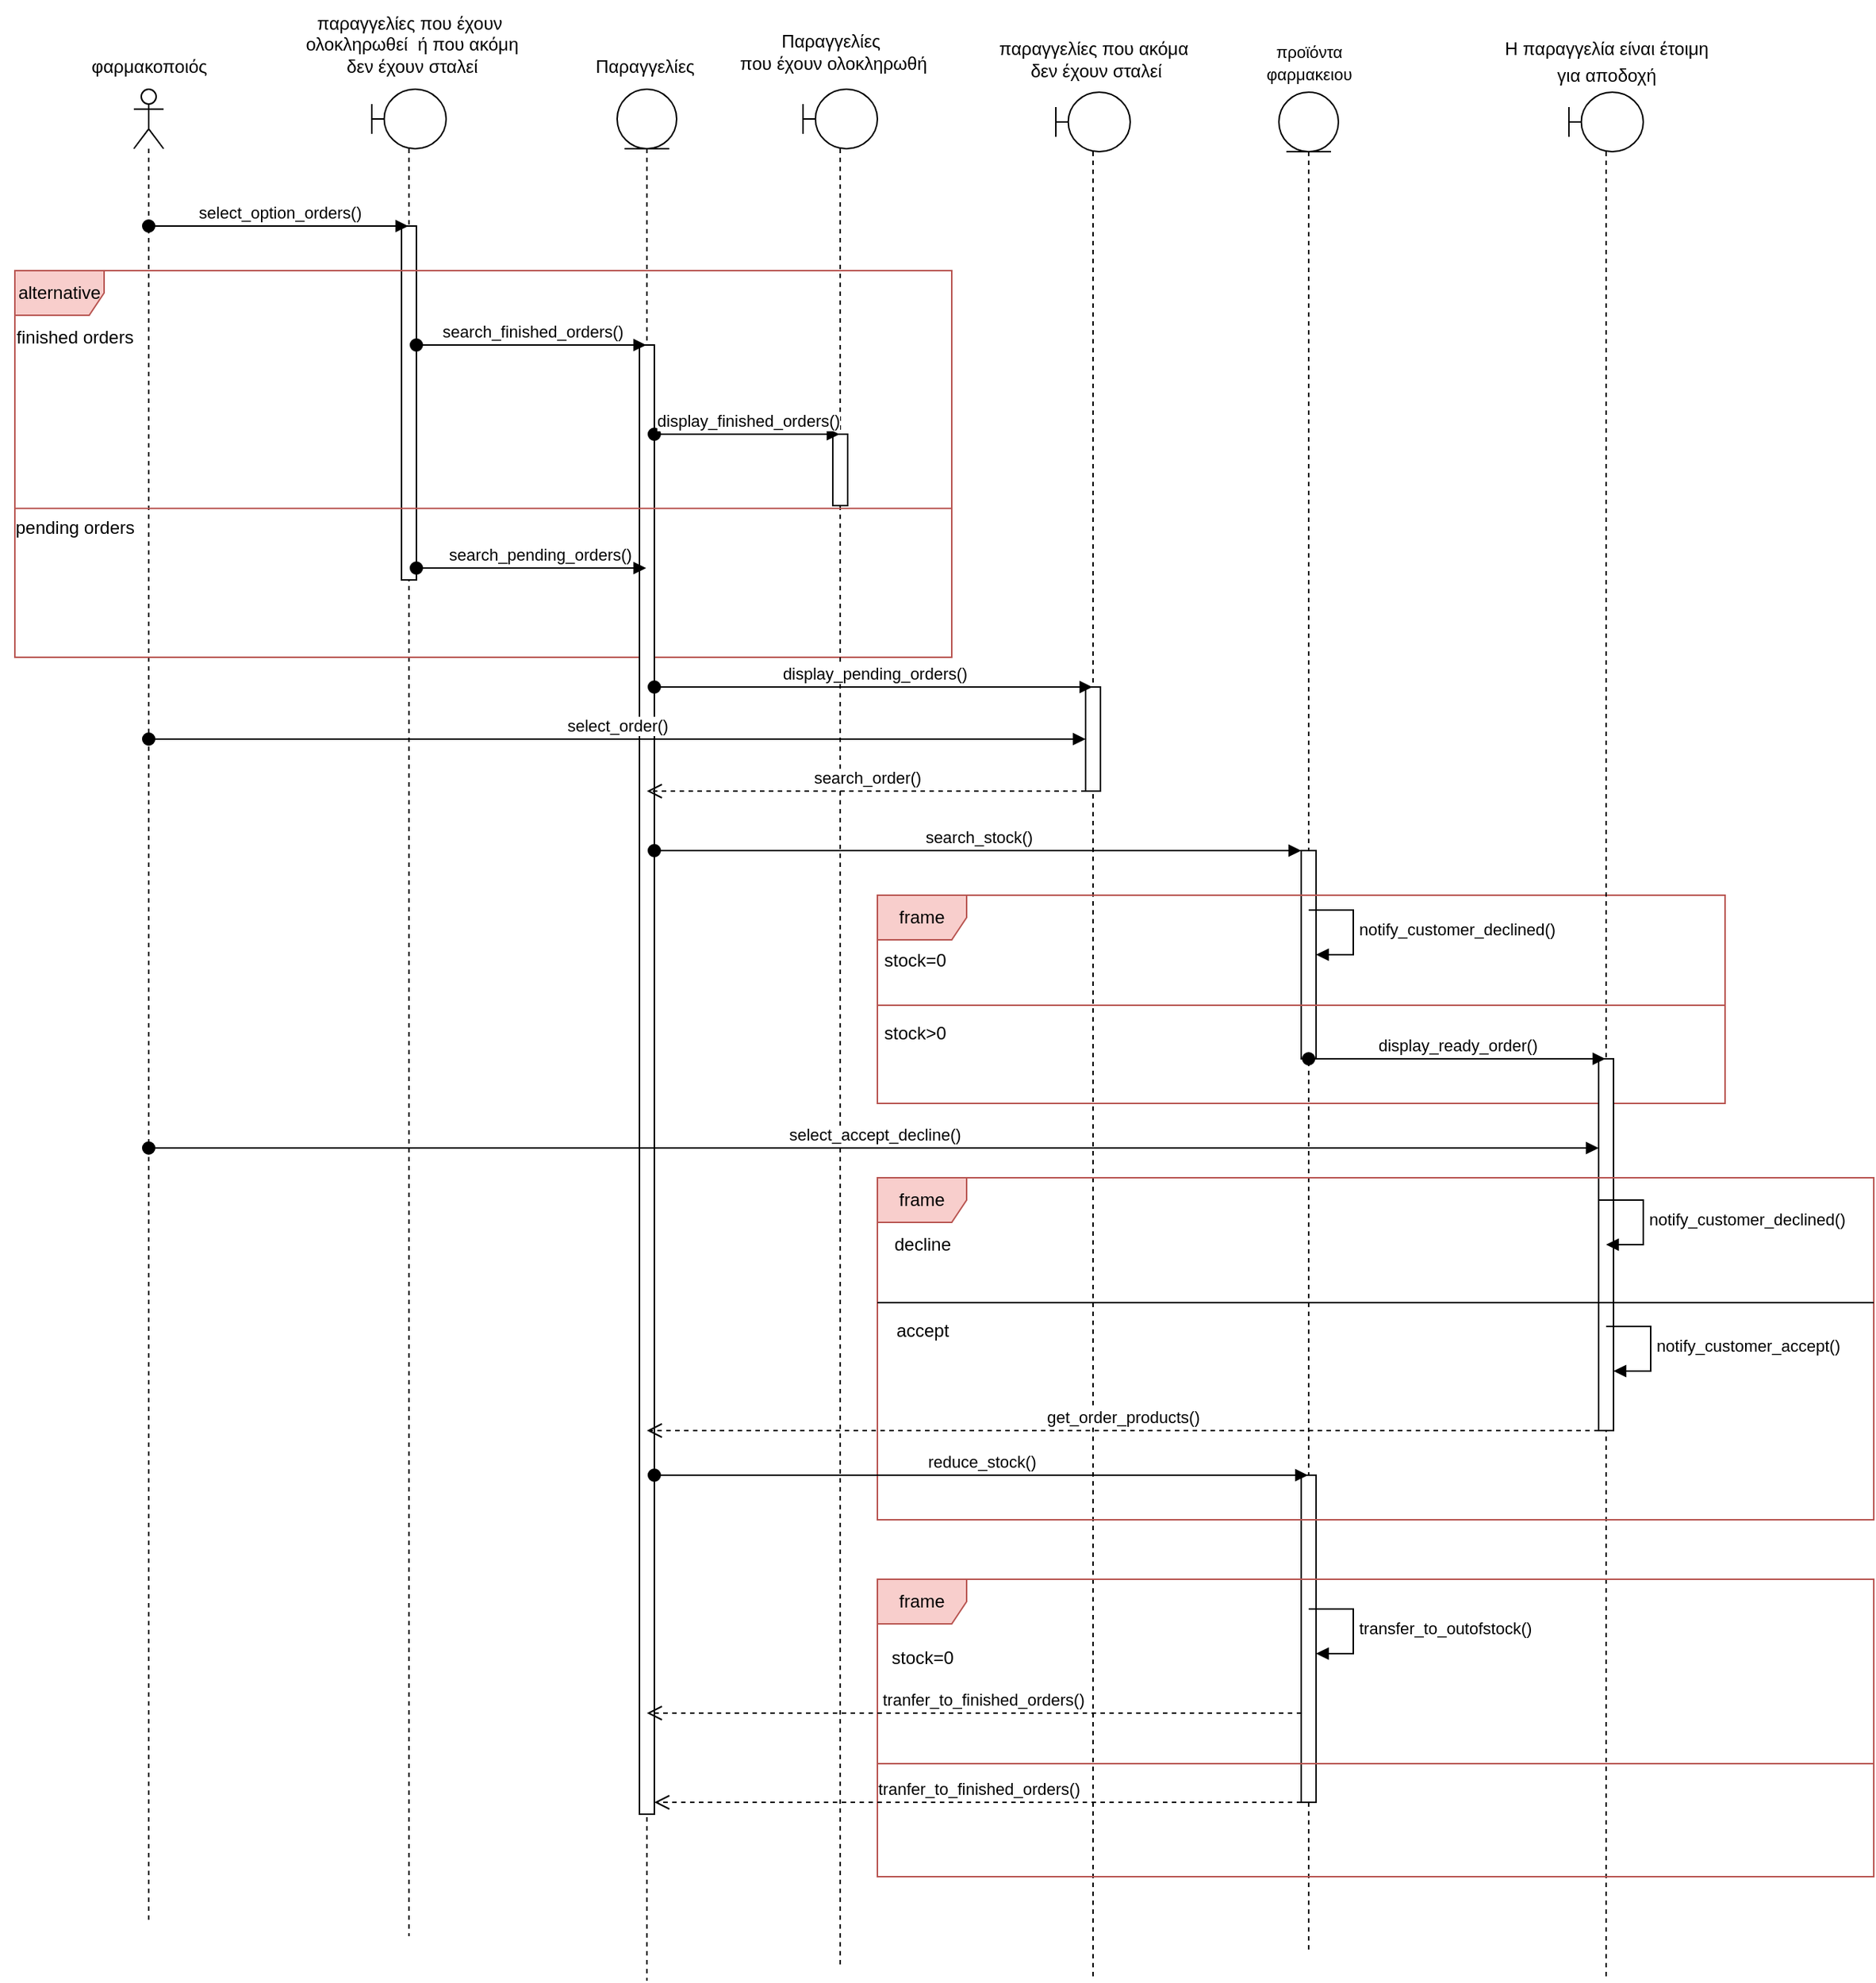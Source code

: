 <mxfile version="21.2.1" type="device">
  <diagram name="Page-1" id="kONI2-lpgF3Xa1J8oByj">
    <mxGraphModel dx="281" dy="613" grid="1" gridSize="10" guides="1" tooltips="1" connect="1" arrows="1" fold="1" page="1" pageScale="1" pageWidth="850" pageHeight="1100" math="0" shadow="0">
      <root>
        <mxCell id="0" />
        <mxCell id="1" parent="0" />
        <mxCell id="vUK2pE5NFXpl0ztqClt7-2" value="" style="shape=umlLifeline;perimeter=lifelinePerimeter;whiteSpace=wrap;html=1;container=1;dropTarget=0;collapsible=0;recursiveResize=0;outlineConnect=0;portConstraint=eastwest;newEdgeStyle={&quot;edgeStyle&quot;:&quot;elbowEdgeStyle&quot;,&quot;elbow&quot;:&quot;vertical&quot;,&quot;curved&quot;:0,&quot;rounded&quot;:0};participant=umlActor;" vertex="1" parent="1">
          <mxGeometry x="100" y="78" width="20" height="1232" as="geometry" />
        </mxCell>
        <mxCell id="vUK2pE5NFXpl0ztqClt7-3" value="φαρμακοποιός" style="text;html=1;align=center;verticalAlign=middle;resizable=0;points=[];autosize=1;strokeColor=none;fillColor=none;" vertex="1" parent="1">
          <mxGeometry x="60" y="48" width="100" height="30" as="geometry" />
        </mxCell>
        <mxCell id="vUK2pE5NFXpl0ztqClt7-4" value="" style="shape=umlLifeline;perimeter=lifelinePerimeter;whiteSpace=wrap;html=1;container=1;dropTarget=0;collapsible=0;recursiveResize=0;outlineConnect=0;portConstraint=eastwest;newEdgeStyle={&quot;edgeStyle&quot;:&quot;elbowEdgeStyle&quot;,&quot;elbow&quot;:&quot;vertical&quot;,&quot;curved&quot;:0,&quot;rounded&quot;:0};participant=umlBoundary;" vertex="1" parent="1">
          <mxGeometry x="260" y="78" width="50" height="1242" as="geometry" />
        </mxCell>
        <mxCell id="vUK2pE5NFXpl0ztqClt7-7" value="" style="html=1;points=[];perimeter=orthogonalPerimeter;outlineConnect=0;targetShapes=umlLifeline;portConstraint=eastwest;newEdgeStyle={&quot;edgeStyle&quot;:&quot;elbowEdgeStyle&quot;,&quot;elbow&quot;:&quot;vertical&quot;,&quot;curved&quot;:0,&quot;rounded&quot;:0};" vertex="1" parent="vUK2pE5NFXpl0ztqClt7-4">
          <mxGeometry x="20" y="92" width="10" height="238" as="geometry" />
        </mxCell>
        <mxCell id="vUK2pE5NFXpl0ztqClt7-5" value="παραγγελίες που έχουν&lt;br&gt;&amp;nbsp;ολοκληρωθεί&amp;nbsp; ή που ακόμη&lt;br&gt;&amp;nbsp;δεν έχουν σταλεί" style="text;html=1;align=center;verticalAlign=middle;resizable=0;points=[];autosize=1;strokeColor=none;fillColor=none;" vertex="1" parent="1">
          <mxGeometry x="200" y="18" width="170" height="60" as="geometry" />
        </mxCell>
        <mxCell id="vUK2pE5NFXpl0ztqClt7-6" value="select_option_orders()" style="html=1;verticalAlign=bottom;startArrow=oval;startFill=1;endArrow=block;startSize=8;edgeStyle=elbowEdgeStyle;elbow=vertical;curved=0;rounded=0;" edge="1" parent="1" source="vUK2pE5NFXpl0ztqClt7-2" target="vUK2pE5NFXpl0ztqClt7-4">
          <mxGeometry width="60" relative="1" as="geometry">
            <mxPoint x="150" y="160" as="sourcePoint" />
            <mxPoint x="210" y="160" as="targetPoint" />
            <Array as="points">
              <mxPoint x="250" y="170" />
            </Array>
          </mxGeometry>
        </mxCell>
        <mxCell id="vUK2pE5NFXpl0ztqClt7-8" value="alternative" style="shape=umlFrame;whiteSpace=wrap;html=1;pointerEvents=0;fillColor=#f8cecc;strokeColor=#b85450;" vertex="1" parent="1">
          <mxGeometry x="20" y="200" width="630" height="260" as="geometry" />
        </mxCell>
        <mxCell id="vUK2pE5NFXpl0ztqClt7-9" value="finished orders" style="text;html=1;align=center;verticalAlign=middle;resizable=0;points=[];autosize=1;strokeColor=none;fillColor=none;" vertex="1" parent="1">
          <mxGeometry x="10" y="230" width="100" height="30" as="geometry" />
        </mxCell>
        <mxCell id="vUK2pE5NFXpl0ztqClt7-10" value="" style="shape=umlLifeline;perimeter=lifelinePerimeter;whiteSpace=wrap;html=1;container=1;dropTarget=0;collapsible=0;recursiveResize=0;outlineConnect=0;portConstraint=eastwest;newEdgeStyle={&quot;edgeStyle&quot;:&quot;elbowEdgeStyle&quot;,&quot;elbow&quot;:&quot;vertical&quot;,&quot;curved&quot;:0,&quot;rounded&quot;:0};participant=umlEntity;" vertex="1" parent="1">
          <mxGeometry x="425" y="78" width="40" height="1272" as="geometry" />
        </mxCell>
        <mxCell id="vUK2pE5NFXpl0ztqClt7-13" value="" style="html=1;points=[];perimeter=orthogonalPerimeter;outlineConnect=0;targetShapes=umlLifeline;portConstraint=eastwest;newEdgeStyle={&quot;edgeStyle&quot;:&quot;elbowEdgeStyle&quot;,&quot;elbow&quot;:&quot;vertical&quot;,&quot;curved&quot;:0,&quot;rounded&quot;:0};" vertex="1" parent="vUK2pE5NFXpl0ztqClt7-10">
          <mxGeometry x="15" y="172" width="10" height="988" as="geometry" />
        </mxCell>
        <mxCell id="vUK2pE5NFXpl0ztqClt7-11" value="Παραγγελίες&amp;nbsp;" style="text;html=1;align=center;verticalAlign=middle;resizable=0;points=[];autosize=1;strokeColor=none;fillColor=none;" vertex="1" parent="1">
          <mxGeometry x="400" y="48" width="90" height="30" as="geometry" />
        </mxCell>
        <mxCell id="vUK2pE5NFXpl0ztqClt7-12" value="search_finished_orders()" style="html=1;verticalAlign=bottom;startArrow=oval;startFill=1;endArrow=block;startSize=8;edgeStyle=elbowEdgeStyle;elbow=vertical;curved=0;rounded=0;" edge="1" parent="1" source="vUK2pE5NFXpl0ztqClt7-7" target="vUK2pE5NFXpl0ztqClt7-10">
          <mxGeometry width="60" relative="1" as="geometry">
            <mxPoint x="350" y="250" as="sourcePoint" />
            <mxPoint x="410" y="250" as="targetPoint" />
            <Array as="points">
              <mxPoint x="420" y="250" />
            </Array>
          </mxGeometry>
        </mxCell>
        <mxCell id="vUK2pE5NFXpl0ztqClt7-14" value="" style="shape=umlLifeline;perimeter=lifelinePerimeter;whiteSpace=wrap;html=1;container=1;dropTarget=0;collapsible=0;recursiveResize=0;outlineConnect=0;portConstraint=eastwest;newEdgeStyle={&quot;edgeStyle&quot;:&quot;elbowEdgeStyle&quot;,&quot;elbow&quot;:&quot;vertical&quot;,&quot;curved&quot;:0,&quot;rounded&quot;:0};participant=umlBoundary;" vertex="1" parent="1">
          <mxGeometry x="550" y="78" width="50" height="1262" as="geometry" />
        </mxCell>
        <mxCell id="vUK2pE5NFXpl0ztqClt7-17" value="" style="html=1;points=[];perimeter=orthogonalPerimeter;outlineConnect=0;targetShapes=umlLifeline;portConstraint=eastwest;newEdgeStyle={&quot;edgeStyle&quot;:&quot;elbowEdgeStyle&quot;,&quot;elbow&quot;:&quot;vertical&quot;,&quot;curved&quot;:0,&quot;rounded&quot;:0};" vertex="1" parent="vUK2pE5NFXpl0ztqClt7-14">
          <mxGeometry x="20" y="232" width="10" height="48" as="geometry" />
        </mxCell>
        <mxCell id="vUK2pE5NFXpl0ztqClt7-15" value="Παραγγελίες&amp;nbsp;&lt;br&gt;που έχουν ολοκληρωθή" style="text;html=1;align=center;verticalAlign=middle;resizable=0;points=[];autosize=1;strokeColor=none;fillColor=none;" vertex="1" parent="1">
          <mxGeometry x="495" y="33" width="150" height="40" as="geometry" />
        </mxCell>
        <mxCell id="vUK2pE5NFXpl0ztqClt7-16" value="display_finished_orders()" style="html=1;verticalAlign=bottom;startArrow=oval;startFill=1;endArrow=block;startSize=8;edgeStyle=elbowEdgeStyle;elbow=vertical;curved=0;rounded=0;" edge="1" parent="1" source="vUK2pE5NFXpl0ztqClt7-13" target="vUK2pE5NFXpl0ztqClt7-14">
          <mxGeometry width="60" relative="1" as="geometry">
            <mxPoint x="480" y="299.5" as="sourcePoint" />
            <mxPoint x="540" y="299.5" as="targetPoint" />
            <Array as="points">
              <mxPoint x="490" y="310" />
              <mxPoint x="550" y="310" />
            </Array>
          </mxGeometry>
        </mxCell>
        <mxCell id="vUK2pE5NFXpl0ztqClt7-18" value="" style="shape=umlLifeline;perimeter=lifelinePerimeter;whiteSpace=wrap;html=1;container=1;dropTarget=0;collapsible=0;recursiveResize=0;outlineConnect=0;portConstraint=eastwest;newEdgeStyle={&quot;edgeStyle&quot;:&quot;elbowEdgeStyle&quot;,&quot;elbow&quot;:&quot;vertical&quot;,&quot;curved&quot;:0,&quot;rounded&quot;:0};participant=umlBoundary;" vertex="1" parent="1">
          <mxGeometry x="720" y="80" width="50" height="1270" as="geometry" />
        </mxCell>
        <mxCell id="vUK2pE5NFXpl0ztqClt7-25" value="" style="html=1;points=[];perimeter=orthogonalPerimeter;outlineConnect=0;targetShapes=umlLifeline;portConstraint=eastwest;newEdgeStyle={&quot;edgeStyle&quot;:&quot;elbowEdgeStyle&quot;,&quot;elbow&quot;:&quot;vertical&quot;,&quot;curved&quot;:0,&quot;rounded&quot;:0};" vertex="1" parent="vUK2pE5NFXpl0ztqClt7-18">
          <mxGeometry x="20" y="400" width="10" height="70" as="geometry" />
        </mxCell>
        <mxCell id="vUK2pE5NFXpl0ztqClt7-19" value="search_pending_orders()" style="html=1;verticalAlign=bottom;startArrow=oval;startFill=1;endArrow=block;startSize=8;edgeStyle=elbowEdgeStyle;elbow=vertical;curved=0;rounded=0;" edge="1" parent="1" source="vUK2pE5NFXpl0ztqClt7-7" target="vUK2pE5NFXpl0ztqClt7-10">
          <mxGeometry x="0.077" width="60" relative="1" as="geometry">
            <mxPoint x="460" y="400" as="sourcePoint" />
            <mxPoint x="430" y="400" as="targetPoint" />
            <Array as="points">
              <mxPoint x="400" y="400" />
              <mxPoint x="420" y="410" />
            </Array>
            <mxPoint as="offset" />
          </mxGeometry>
        </mxCell>
        <mxCell id="vUK2pE5NFXpl0ztqClt7-21" value="" style="endArrow=none;html=1;rounded=0;entryX=1;entryY=0.615;entryDx=0;entryDy=0;entryPerimeter=0;exitX=0;exitY=0.615;exitDx=0;exitDy=0;exitPerimeter=0;fillColor=#f8cecc;strokeColor=#b85450;" edge="1" parent="1" source="vUK2pE5NFXpl0ztqClt7-8" target="vUK2pE5NFXpl0ztqClt7-8">
          <mxGeometry width="50" height="50" relative="1" as="geometry">
            <mxPoint x="450" y="320" as="sourcePoint" />
            <mxPoint x="500" y="270" as="targetPoint" />
          </mxGeometry>
        </mxCell>
        <mxCell id="vUK2pE5NFXpl0ztqClt7-22" value="pending orders" style="text;html=1;align=center;verticalAlign=middle;resizable=0;points=[];autosize=1;strokeColor=none;fillColor=none;" vertex="1" parent="1">
          <mxGeometry x="10" y="358" width="100" height="30" as="geometry" />
        </mxCell>
        <mxCell id="vUK2pE5NFXpl0ztqClt7-23" value="παραγγελίες που ακόμα&lt;br&gt;&amp;nbsp;δεν έχουν σταλεί" style="text;html=1;align=center;verticalAlign=middle;resizable=0;points=[];autosize=1;strokeColor=none;fillColor=none;" vertex="1" parent="1">
          <mxGeometry x="670" y="38" width="150" height="40" as="geometry" />
        </mxCell>
        <mxCell id="vUK2pE5NFXpl0ztqClt7-24" value="display_pending_orders()" style="html=1;verticalAlign=bottom;startArrow=oval;startFill=1;endArrow=block;startSize=8;edgeStyle=elbowEdgeStyle;elbow=vertical;curved=0;rounded=0;" edge="1" parent="1" target="vUK2pE5NFXpl0ztqClt7-18">
          <mxGeometry width="60" relative="1" as="geometry">
            <mxPoint x="450" y="480" as="sourcePoint" />
            <mxPoint x="660" y="590" as="targetPoint" />
            <Array as="points">
              <mxPoint x="670" y="480" />
            </Array>
          </mxGeometry>
        </mxCell>
        <mxCell id="vUK2pE5NFXpl0ztqClt7-26" value="select_order()" style="html=1;verticalAlign=bottom;startArrow=oval;startFill=1;endArrow=block;startSize=8;edgeStyle=elbowEdgeStyle;elbow=vertical;curved=0;rounded=0;" edge="1" parent="1" source="vUK2pE5NFXpl0ztqClt7-2" target="vUK2pE5NFXpl0ztqClt7-25">
          <mxGeometry width="60" relative="1" as="geometry">
            <mxPoint x="600" y="590" as="sourcePoint" />
            <mxPoint x="660" y="590" as="targetPoint" />
          </mxGeometry>
        </mxCell>
        <mxCell id="vUK2pE5NFXpl0ztqClt7-27" value="" style="shape=umlLifeline;perimeter=lifelinePerimeter;whiteSpace=wrap;html=1;container=1;dropTarget=0;collapsible=0;recursiveResize=0;outlineConnect=0;portConstraint=eastwest;newEdgeStyle={&quot;edgeStyle&quot;:&quot;elbowEdgeStyle&quot;,&quot;elbow&quot;:&quot;vertical&quot;,&quot;curved&quot;:0,&quot;rounded&quot;:0};participant=umlEntity;" vertex="1" parent="1">
          <mxGeometry x="870" y="80" width="40" height="1250" as="geometry" />
        </mxCell>
        <mxCell id="vUK2pE5NFXpl0ztqClt7-31" value="" style="html=1;points=[];perimeter=orthogonalPerimeter;outlineConnect=0;targetShapes=umlLifeline;portConstraint=eastwest;newEdgeStyle={&quot;edgeStyle&quot;:&quot;elbowEdgeStyle&quot;,&quot;elbow&quot;:&quot;vertical&quot;,&quot;curved&quot;:0,&quot;rounded&quot;:0};" vertex="1" parent="vUK2pE5NFXpl0ztqClt7-27">
          <mxGeometry x="15" y="510" width="10" height="140" as="geometry" />
        </mxCell>
        <mxCell id="vUK2pE5NFXpl0ztqClt7-59" value="" style="html=1;points=[];perimeter=orthogonalPerimeter;outlineConnect=0;targetShapes=umlLifeline;portConstraint=eastwest;newEdgeStyle={&quot;edgeStyle&quot;:&quot;elbowEdgeStyle&quot;,&quot;elbow&quot;:&quot;vertical&quot;,&quot;curved&quot;:0,&quot;rounded&quot;:0};" vertex="1" parent="vUK2pE5NFXpl0ztqClt7-27">
          <mxGeometry x="15" y="930" width="10" height="220" as="geometry" />
        </mxCell>
        <mxCell id="vUK2pE5NFXpl0ztqClt7-29" value="&lt;font style=&quot;font-size: 11px;&quot;&gt;προϊόντα&lt;br style=&quot;border-color: var(--border-color); background-color: rgb(255, 255, 255);&quot;&gt;&lt;span style=&quot;background-color: rgb(255, 255, 255);&quot;&gt;φαρμακειου&lt;/span&gt;&lt;/font&gt;" style="text;html=1;align=center;verticalAlign=middle;resizable=0;points=[];autosize=1;strokeColor=none;fillColor=none;" vertex="1" parent="1">
          <mxGeometry x="850" y="40" width="80" height="40" as="geometry" />
        </mxCell>
        <mxCell id="vUK2pE5NFXpl0ztqClt7-32" value="frame" style="shape=umlFrame;whiteSpace=wrap;html=1;pointerEvents=0;fillColor=#f8cecc;strokeColor=#b85450;" vertex="1" parent="1">
          <mxGeometry x="600" y="620" width="570" height="140" as="geometry" />
        </mxCell>
        <mxCell id="vUK2pE5NFXpl0ztqClt7-33" value="stock=0" style="text;html=1;align=center;verticalAlign=middle;resizable=0;points=[];autosize=1;strokeColor=none;fillColor=none;" vertex="1" parent="1">
          <mxGeometry x="590" y="649" width="70" height="30" as="geometry" />
        </mxCell>
        <mxCell id="vUK2pE5NFXpl0ztqClt7-35" value="notify_customer_declined()" style="html=1;align=left;spacingLeft=2;endArrow=block;rounded=0;edgeStyle=orthogonalEdgeStyle;curved=0;rounded=0;" edge="1" parent="1">
          <mxGeometry relative="1" as="geometry">
            <mxPoint x="890" y="630" as="sourcePoint" />
            <Array as="points">
              <mxPoint x="920" y="630" />
              <mxPoint x="920" y="660" />
            </Array>
            <mxPoint x="895" y="660" as="targetPoint" />
          </mxGeometry>
        </mxCell>
        <mxCell id="vUK2pE5NFXpl0ztqClt7-36" value="" style="line;strokeWidth=1;fillColor=#f8cecc;align=left;verticalAlign=middle;spacingTop=-1;spacingLeft=3;spacingRight=3;rotatable=0;labelPosition=right;points=[];portConstraint=eastwest;strokeColor=#b85450;" vertex="1" parent="1">
          <mxGeometry x="600" y="690" width="570" height="8" as="geometry" />
        </mxCell>
        <mxCell id="vUK2pE5NFXpl0ztqClt7-37" value="stock&amp;gt;0" style="text;html=1;align=center;verticalAlign=middle;resizable=0;points=[];autosize=1;strokeColor=none;fillColor=none;" vertex="1" parent="1">
          <mxGeometry x="590" y="698" width="70" height="30" as="geometry" />
        </mxCell>
        <mxCell id="vUK2pE5NFXpl0ztqClt7-38" value="search_order()" style="html=1;verticalAlign=bottom;endArrow=open;dashed=1;endSize=8;edgeStyle=elbowEdgeStyle;elbow=vertical;curved=0;rounded=0;" edge="1" parent="1" source="vUK2pE5NFXpl0ztqClt7-25" target="vUK2pE5NFXpl0ztqClt7-10">
          <mxGeometry relative="1" as="geometry">
            <mxPoint x="570" y="540" as="sourcePoint" />
            <mxPoint x="490" y="540" as="targetPoint" />
            <Array as="points">
              <mxPoint x="540" y="550" />
              <mxPoint x="510" y="560" />
            </Array>
          </mxGeometry>
        </mxCell>
        <mxCell id="vUK2pE5NFXpl0ztqClt7-41" value="search_stock()" style="html=1;verticalAlign=bottom;startArrow=oval;startFill=1;endArrow=block;startSize=8;edgeStyle=elbowEdgeStyle;elbow=vertical;curved=0;rounded=0;" edge="1" parent="1" target="vUK2pE5NFXpl0ztqClt7-31">
          <mxGeometry width="60" relative="1" as="geometry">
            <mxPoint x="450" y="590" as="sourcePoint" />
            <mxPoint x="720" y="590" as="targetPoint" />
            <Array as="points">
              <mxPoint x="850" y="590" />
              <mxPoint x="490" y="600" />
            </Array>
          </mxGeometry>
        </mxCell>
        <mxCell id="vUK2pE5NFXpl0ztqClt7-42" value="" style="shape=umlLifeline;perimeter=lifelinePerimeter;whiteSpace=wrap;html=1;container=1;dropTarget=0;collapsible=0;recursiveResize=0;outlineConnect=0;portConstraint=eastwest;newEdgeStyle={&quot;edgeStyle&quot;:&quot;elbowEdgeStyle&quot;,&quot;elbow&quot;:&quot;vertical&quot;,&quot;curved&quot;:0,&quot;rounded&quot;:0};participant=umlBoundary;" vertex="1" parent="1">
          <mxGeometry x="1065" y="80" width="50" height="1270" as="geometry" />
        </mxCell>
        <mxCell id="vUK2pE5NFXpl0ztqClt7-45" value="" style="html=1;points=[];perimeter=orthogonalPerimeter;outlineConnect=0;targetShapes=umlLifeline;portConstraint=eastwest;newEdgeStyle={&quot;edgeStyle&quot;:&quot;elbowEdgeStyle&quot;,&quot;elbow&quot;:&quot;vertical&quot;,&quot;curved&quot;:0,&quot;rounded&quot;:0};" vertex="1" parent="vUK2pE5NFXpl0ztqClt7-42">
          <mxGeometry x="20" y="650" width="10" height="250" as="geometry" />
        </mxCell>
        <mxCell id="vUK2pE5NFXpl0ztqClt7-43" value="&lt;font style=&quot;font-size: 12px;&quot;&gt;H&lt;span style=&quot;border-color: var(--border-color); background-color: rgb(255, 255, 255); line-height: 17.12px; font-family: Arial, sans-serif;&quot;&gt;&amp;nbsp;παραγγελία είναι έτοιμη&lt;br style=&quot;border-color: var(--border-color);&quot;&gt;για αποδοχή&lt;/span&gt;&lt;/font&gt;" style="text;html=1;align=center;verticalAlign=middle;resizable=0;points=[];autosize=1;strokeColor=none;fillColor=none;" vertex="1" parent="1">
          <mxGeometry x="1010" y="35" width="160" height="50" as="geometry" />
        </mxCell>
        <mxCell id="vUK2pE5NFXpl0ztqClt7-44" value="display_ready_order()" style="html=1;verticalAlign=bottom;startArrow=oval;startFill=1;endArrow=block;startSize=8;edgeStyle=elbowEdgeStyle;elbow=vertical;curved=0;rounded=0;" edge="1" parent="1" source="vUK2pE5NFXpl0ztqClt7-27" target="vUK2pE5NFXpl0ztqClt7-42">
          <mxGeometry width="60" relative="1" as="geometry">
            <mxPoint x="970" y="740" as="sourcePoint" />
            <mxPoint x="1030" y="740" as="targetPoint" />
            <Array as="points">
              <mxPoint x="1030" y="730" />
            </Array>
          </mxGeometry>
        </mxCell>
        <mxCell id="vUK2pE5NFXpl0ztqClt7-46" value="select_accept_decline()" style="html=1;verticalAlign=bottom;startArrow=oval;startFill=1;endArrow=block;startSize=8;edgeStyle=elbowEdgeStyle;elbow=vertical;curved=0;rounded=0;" edge="1" parent="1" source="vUK2pE5NFXpl0ztqClt7-2" target="vUK2pE5NFXpl0ztqClt7-45">
          <mxGeometry width="60" relative="1" as="geometry">
            <mxPoint x="150" y="740" as="sourcePoint" />
            <mxPoint x="210" y="740" as="targetPoint" />
            <Array as="points">
              <mxPoint x="1020" y="790" />
            </Array>
          </mxGeometry>
        </mxCell>
        <mxCell id="vUK2pE5NFXpl0ztqClt7-47" value="frame" style="shape=umlFrame;whiteSpace=wrap;html=1;pointerEvents=0;fillColor=#f8cecc;strokeColor=#b85450;" vertex="1" parent="1">
          <mxGeometry x="600" y="810" width="670" height="230" as="geometry" />
        </mxCell>
        <mxCell id="vUK2pE5NFXpl0ztqClt7-48" value="decline" style="text;html=1;align=center;verticalAlign=middle;resizable=0;points=[];autosize=1;strokeColor=none;fillColor=none;" vertex="1" parent="1">
          <mxGeometry x="600" y="840" width="60" height="30" as="geometry" />
        </mxCell>
        <mxCell id="vUK2pE5NFXpl0ztqClt7-50" value="notify_customer_declined()" style="html=1;align=left;spacingLeft=2;endArrow=block;rounded=0;edgeStyle=orthogonalEdgeStyle;curved=0;rounded=0;" edge="1" parent="1">
          <mxGeometry relative="1" as="geometry">
            <mxPoint x="1085" y="825" as="sourcePoint" />
            <Array as="points">
              <mxPoint x="1115" y="855" />
            </Array>
            <mxPoint x="1090" y="855" as="targetPoint" />
          </mxGeometry>
        </mxCell>
        <mxCell id="vUK2pE5NFXpl0ztqClt7-51" value="" style="line;strokeWidth=1;fillColor=none;align=left;verticalAlign=middle;spacingTop=-1;spacingLeft=3;spacingRight=3;rotatable=0;labelPosition=right;points=[];portConstraint=eastwest;strokeColor=inherit;" vertex="1" parent="1">
          <mxGeometry x="600" y="890" width="670" height="8" as="geometry" />
        </mxCell>
        <mxCell id="vUK2pE5NFXpl0ztqClt7-53" value="accept" style="text;html=1;align=center;verticalAlign=middle;resizable=0;points=[];autosize=1;strokeColor=none;fillColor=none;" vertex="1" parent="1">
          <mxGeometry x="600" y="898" width="60" height="30" as="geometry" />
        </mxCell>
        <mxCell id="vUK2pE5NFXpl0ztqClt7-57" value="notify_customer_accept()" style="html=1;align=left;spacingLeft=2;endArrow=block;rounded=0;edgeStyle=orthogonalEdgeStyle;curved=0;rounded=0;" edge="1" parent="1">
          <mxGeometry x="0.012" relative="1" as="geometry">
            <mxPoint x="1090" y="910" as="sourcePoint" />
            <Array as="points">
              <mxPoint x="1120" y="940" />
            </Array>
            <mxPoint x="1095" y="940" as="targetPoint" />
            <mxPoint as="offset" />
          </mxGeometry>
        </mxCell>
        <mxCell id="vUK2pE5NFXpl0ztqClt7-58" value="get_order_products()" style="html=1;verticalAlign=bottom;endArrow=open;dashed=1;endSize=8;edgeStyle=elbowEdgeStyle;elbow=vertical;curved=0;rounded=0;" edge="1" parent="1" source="vUK2pE5NFXpl0ztqClt7-45" target="vUK2pE5NFXpl0ztqClt7-10">
          <mxGeometry relative="1" as="geometry">
            <mxPoint x="1040" y="980" as="sourcePoint" />
            <mxPoint x="960" y="980" as="targetPoint" />
            <Array as="points">
              <mxPoint x="930" y="980" />
            </Array>
          </mxGeometry>
        </mxCell>
        <mxCell id="vUK2pE5NFXpl0ztqClt7-60" value="frame" style="shape=umlFrame;whiteSpace=wrap;html=1;pointerEvents=0;fillColor=#f8cecc;strokeColor=#b85450;" vertex="1" parent="1">
          <mxGeometry x="600" y="1080" width="670" height="200" as="geometry" />
        </mxCell>
        <mxCell id="vUK2pE5NFXpl0ztqClt7-61" value="reduce_stock()" style="html=1;verticalAlign=bottom;startArrow=oval;startFill=1;endArrow=block;startSize=8;edgeStyle=elbowEdgeStyle;elbow=vertical;curved=0;rounded=0;" edge="1" parent="1" source="vUK2pE5NFXpl0ztqClt7-13" target="vUK2pE5NFXpl0ztqClt7-27">
          <mxGeometry width="60" relative="1" as="geometry">
            <mxPoint x="670" y="1010" as="sourcePoint" />
            <mxPoint x="730" y="1010" as="targetPoint" />
            <Array as="points">
              <mxPoint x="800" y="1010" />
            </Array>
          </mxGeometry>
        </mxCell>
        <mxCell id="vUK2pE5NFXpl0ztqClt7-62" value="stock=0" style="text;html=1;align=center;verticalAlign=middle;resizable=0;points=[];autosize=1;strokeColor=none;fillColor=none;" vertex="1" parent="1">
          <mxGeometry x="595" y="1118" width="70" height="30" as="geometry" />
        </mxCell>
        <mxCell id="vUK2pE5NFXpl0ztqClt7-64" value="transfer_to_outofstock()" style="html=1;align=left;spacingLeft=2;endArrow=block;rounded=0;edgeStyle=orthogonalEdgeStyle;curved=0;rounded=0;" edge="1" parent="1">
          <mxGeometry relative="1" as="geometry">
            <mxPoint x="890" y="1100" as="sourcePoint" />
            <Array as="points">
              <mxPoint x="920" y="1130" />
            </Array>
            <mxPoint x="895" y="1130" as="targetPoint" />
          </mxGeometry>
        </mxCell>
        <mxCell id="vUK2pE5NFXpl0ztqClt7-65" value="tranfer_to_finished_orders()" style="html=1;verticalAlign=bottom;endArrow=open;dashed=1;endSize=8;edgeStyle=elbowEdgeStyle;elbow=vertical;curved=0;rounded=0;" edge="1" parent="1" source="vUK2pE5NFXpl0ztqClt7-59" target="vUK2pE5NFXpl0ztqClt7-10">
          <mxGeometry x="-0.024" relative="1" as="geometry">
            <mxPoint x="690" y="1179.5" as="sourcePoint" />
            <mxPoint x="610" y="1179.5" as="targetPoint" />
            <Array as="points">
              <mxPoint x="850" y="1170" />
            </Array>
            <mxPoint as="offset" />
          </mxGeometry>
        </mxCell>
        <mxCell id="vUK2pE5NFXpl0ztqClt7-67" value="" style="line;strokeWidth=1;fillColor=#f8cecc;align=left;verticalAlign=middle;spacingTop=-1;spacingLeft=3;spacingRight=3;rotatable=0;labelPosition=right;points=[];portConstraint=eastwest;strokeColor=#b85450;" vertex="1" parent="1">
          <mxGeometry x="600" y="1200" width="670" height="8" as="geometry" />
        </mxCell>
        <mxCell id="vUK2pE5NFXpl0ztqClt7-68" value="tranfer_to_finished_orders()" style="html=1;verticalAlign=bottom;endArrow=open;dashed=1;endSize=8;edgeStyle=elbowEdgeStyle;elbow=vertical;curved=0;rounded=0;" edge="1" parent="1" source="vUK2pE5NFXpl0ztqClt7-59" target="vUK2pE5NFXpl0ztqClt7-13">
          <mxGeometry relative="1" as="geometry">
            <mxPoint x="690" y="1220" as="sourcePoint" />
            <mxPoint x="245" y="1220" as="targetPoint" />
            <Array as="points">
              <mxPoint x="480" y="1230" />
            </Array>
          </mxGeometry>
        </mxCell>
      </root>
    </mxGraphModel>
  </diagram>
</mxfile>
